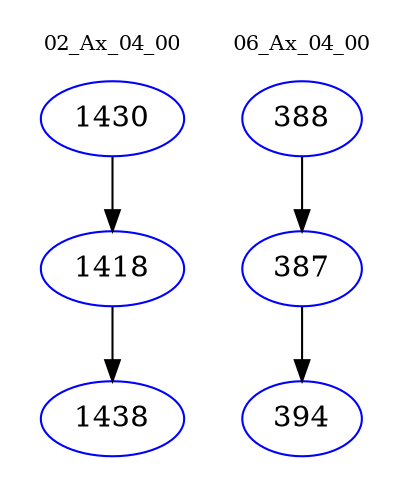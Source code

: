 digraph{
subgraph cluster_0 {
color = white
label = "02_Ax_04_00";
fontsize=10;
T0_1430 [label="1430", color="blue"]
T0_1430 -> T0_1418 [color="black"]
T0_1418 [label="1418", color="blue"]
T0_1418 -> T0_1438 [color="black"]
T0_1438 [label="1438", color="blue"]
}
subgraph cluster_1 {
color = white
label = "06_Ax_04_00";
fontsize=10;
T1_388 [label="388", color="blue"]
T1_388 -> T1_387 [color="black"]
T1_387 [label="387", color="blue"]
T1_387 -> T1_394 [color="black"]
T1_394 [label="394", color="blue"]
}
}
